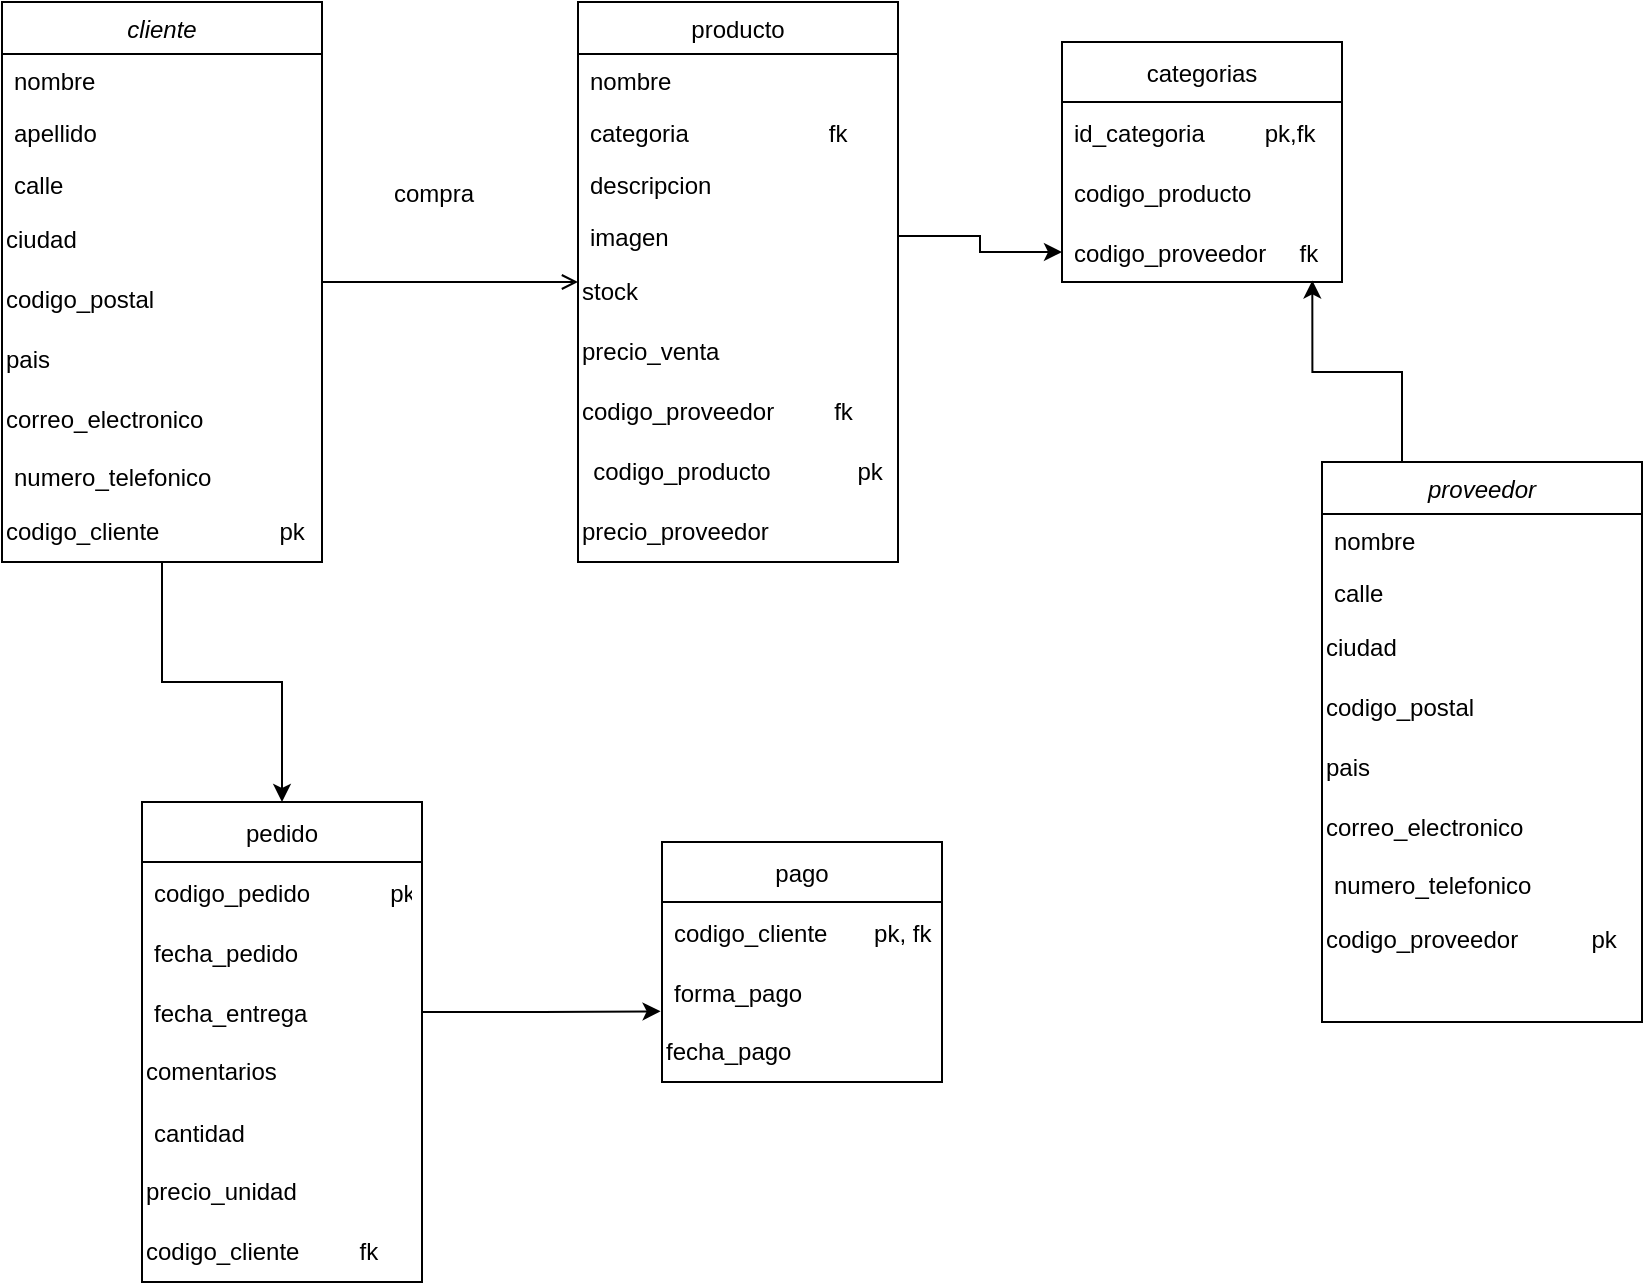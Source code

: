 <mxfile version="18.0.1" type="device"><diagram id="C5RBs43oDa-KdzZeNtuy" name="Page-1"><mxGraphModel dx="1102" dy="737" grid="1" gridSize="10" guides="1" tooltips="1" connect="1" arrows="1" fold="1" page="1" pageScale="1" pageWidth="827" pageHeight="1169" math="0" shadow="0"><root><mxCell id="WIyWlLk6GJQsqaUBKTNV-0"/><mxCell id="WIyWlLk6GJQsqaUBKTNV-1" parent="WIyWlLk6GJQsqaUBKTNV-0"/><mxCell id="zkfFHV4jXpPFQw0GAbJ--0" value="cliente" style="swimlane;fontStyle=2;align=center;verticalAlign=top;childLayout=stackLayout;horizontal=1;startSize=26;horizontalStack=0;resizeParent=1;resizeLast=0;collapsible=1;marginBottom=0;rounded=0;shadow=0;strokeWidth=1;" parent="WIyWlLk6GJQsqaUBKTNV-1" vertex="1"><mxGeometry x="220" y="120" width="160" height="280" as="geometry"><mxRectangle x="230" y="140" width="160" height="26" as="alternateBounds"/></mxGeometry></mxCell><mxCell id="zkfFHV4jXpPFQw0GAbJ--1" value="nombre" style="text;align=left;verticalAlign=top;spacingLeft=4;spacingRight=4;overflow=hidden;rotatable=0;points=[[0,0.5],[1,0.5]];portConstraint=eastwest;" parent="zkfFHV4jXpPFQw0GAbJ--0" vertex="1"><mxGeometry y="26" width="160" height="26" as="geometry"/></mxCell><mxCell id="zkfFHV4jXpPFQw0GAbJ--2" value="apellido" style="text;align=left;verticalAlign=top;spacingLeft=4;spacingRight=4;overflow=hidden;rotatable=0;points=[[0,0.5],[1,0.5]];portConstraint=eastwest;rounded=0;shadow=0;html=0;" parent="zkfFHV4jXpPFQw0GAbJ--0" vertex="1"><mxGeometry y="52" width="160" height="26" as="geometry"/></mxCell><mxCell id="zkfFHV4jXpPFQw0GAbJ--3" value="calle" style="text;align=left;verticalAlign=top;spacingLeft=4;spacingRight=4;overflow=hidden;rotatable=0;points=[[0,0.5],[1,0.5]];portConstraint=eastwest;rounded=0;shadow=0;html=0;" parent="zkfFHV4jXpPFQw0GAbJ--0" vertex="1"><mxGeometry y="78" width="160" height="26" as="geometry"/></mxCell><mxCell id="EDOZ4HSBO2djHbN4mBPE-4" value="ciudad" style="text;html=1;strokeColor=none;fillColor=none;align=left;verticalAlign=middle;whiteSpace=wrap;rounded=0;" parent="zkfFHV4jXpPFQw0GAbJ--0" vertex="1"><mxGeometry y="104" width="160" height="30" as="geometry"/></mxCell><mxCell id="EDOZ4HSBO2djHbN4mBPE-6" value="codigo_postal" style="text;html=1;strokeColor=none;fillColor=none;align=left;verticalAlign=middle;whiteSpace=wrap;rounded=0;" parent="zkfFHV4jXpPFQw0GAbJ--0" vertex="1"><mxGeometry y="134" width="160" height="30" as="geometry"/></mxCell><mxCell id="EDOZ4HSBO2djHbN4mBPE-5" value="pais" style="text;html=1;strokeColor=none;fillColor=none;align=left;verticalAlign=middle;whiteSpace=wrap;rounded=0;" parent="zkfFHV4jXpPFQw0GAbJ--0" vertex="1"><mxGeometry y="164" width="160" height="30" as="geometry"/></mxCell><mxCell id="EDOZ4HSBO2djHbN4mBPE-7" value="correo_electronico" style="text;html=1;strokeColor=none;fillColor=none;align=left;verticalAlign=middle;whiteSpace=wrap;rounded=0;" parent="zkfFHV4jXpPFQw0GAbJ--0" vertex="1"><mxGeometry y="194" width="160" height="30" as="geometry"/></mxCell><mxCell id="zkfFHV4jXpPFQw0GAbJ--5" value="numero_telefonico" style="text;align=left;verticalAlign=top;spacingLeft=4;spacingRight=4;overflow=hidden;rotatable=0;points=[[0,0.5],[1,0.5]];portConstraint=eastwest;" parent="zkfFHV4jXpPFQw0GAbJ--0" vertex="1"><mxGeometry y="224" width="160" height="26" as="geometry"/></mxCell><mxCell id="EDOZ4HSBO2djHbN4mBPE-17" value="codigo_cliente&amp;nbsp; &amp;nbsp; &amp;nbsp; &amp;nbsp; &amp;nbsp; &amp;nbsp; &amp;nbsp; &amp;nbsp; &amp;nbsp; pk" style="text;html=1;strokeColor=none;fillColor=none;align=left;verticalAlign=middle;whiteSpace=wrap;rounded=0;" parent="zkfFHV4jXpPFQw0GAbJ--0" vertex="1"><mxGeometry y="250" width="160" height="30" as="geometry"/></mxCell><mxCell id="zkfFHV4jXpPFQw0GAbJ--17" value="producto" style="swimlane;fontStyle=0;align=center;verticalAlign=top;childLayout=stackLayout;horizontal=1;startSize=26;horizontalStack=0;resizeParent=1;resizeLast=0;collapsible=1;marginBottom=0;rounded=0;shadow=0;strokeWidth=1;" parent="WIyWlLk6GJQsqaUBKTNV-1" vertex="1"><mxGeometry x="508" y="120" width="160" height="280" as="geometry"><mxRectangle x="550" y="140" width="160" height="26" as="alternateBounds"/></mxGeometry></mxCell><mxCell id="zkfFHV4jXpPFQw0GAbJ--18" value="nombre" style="text;align=left;verticalAlign=top;spacingLeft=4;spacingRight=4;overflow=hidden;rotatable=0;points=[[0,0.5],[1,0.5]];portConstraint=eastwest;" parent="zkfFHV4jXpPFQw0GAbJ--17" vertex="1"><mxGeometry y="26" width="160" height="26" as="geometry"/></mxCell><mxCell id="EDOZ4HSBO2djHbN4mBPE-0" value="categoria                     fk" style="text;align=left;verticalAlign=top;spacingLeft=4;spacingRight=4;overflow=hidden;rotatable=0;points=[[0,0.5],[1,0.5]];portConstraint=eastwest;rounded=0;shadow=0;html=0;" parent="zkfFHV4jXpPFQw0GAbJ--17" vertex="1"><mxGeometry y="52" width="160" height="26" as="geometry"/></mxCell><mxCell id="zkfFHV4jXpPFQw0GAbJ--19" value="descripcion" style="text;align=left;verticalAlign=top;spacingLeft=4;spacingRight=4;overflow=hidden;rotatable=0;points=[[0,0.5],[1,0.5]];portConstraint=eastwest;rounded=0;shadow=0;html=0;" parent="zkfFHV4jXpPFQw0GAbJ--17" vertex="1"><mxGeometry y="78" width="160" height="26" as="geometry"/></mxCell><mxCell id="zkfFHV4jXpPFQw0GAbJ--20" value="imagen" style="text;align=left;verticalAlign=top;spacingLeft=4;spacingRight=4;overflow=hidden;rotatable=0;points=[[0,0.5],[1,0.5]];portConstraint=eastwest;rounded=0;shadow=0;html=0;" parent="zkfFHV4jXpPFQw0GAbJ--17" vertex="1"><mxGeometry y="104" width="160" height="26" as="geometry"/></mxCell><mxCell id="EDOZ4HSBO2djHbN4mBPE-8" value="stock" style="text;html=1;strokeColor=none;fillColor=none;align=left;verticalAlign=middle;whiteSpace=wrap;rounded=0;" parent="zkfFHV4jXpPFQw0GAbJ--17" vertex="1"><mxGeometry y="130" width="160" height="30" as="geometry"/></mxCell><mxCell id="EDOZ4HSBO2djHbN4mBPE-11" style="edgeStyle=orthogonalEdgeStyle;rounded=0;orthogonalLoop=1;jettySize=auto;html=1;exitX=0.5;exitY=1;exitDx=0;exitDy=0;" parent="zkfFHV4jXpPFQw0GAbJ--17" source="EDOZ4HSBO2djHbN4mBPE-9" target="EDOZ4HSBO2djHbN4mBPE-9" edge="1"><mxGeometry relative="1" as="geometry"/></mxCell><mxCell id="EDOZ4HSBO2djHbN4mBPE-9" value="precio_venta" style="text;html=1;strokeColor=none;fillColor=none;align=left;verticalAlign=middle;whiteSpace=wrap;rounded=0;" parent="zkfFHV4jXpPFQw0GAbJ--17" vertex="1"><mxGeometry y="160" width="160" height="30" as="geometry"/></mxCell><mxCell id="EDOZ4HSBO2djHbN4mBPE-10" value="codigo_proveedor&amp;nbsp; &amp;nbsp; &amp;nbsp; &amp;nbsp; &amp;nbsp;fk" style="text;html=1;strokeColor=none;fillColor=none;align=left;verticalAlign=middle;whiteSpace=wrap;rounded=0;" parent="zkfFHV4jXpPFQw0GAbJ--17" vertex="1"><mxGeometry y="190" width="160" height="30" as="geometry"/></mxCell><mxCell id="EDOZ4HSBO2djHbN4mBPE-18" value="codigo_producto&amp;nbsp; &amp;nbsp; &amp;nbsp; &amp;nbsp; &amp;nbsp; &amp;nbsp; &amp;nbsp;pk" style="text;html=1;strokeColor=none;fillColor=none;align=center;verticalAlign=middle;whiteSpace=wrap;rounded=0;" parent="zkfFHV4jXpPFQw0GAbJ--17" vertex="1"><mxGeometry y="220" width="160" height="30" as="geometry"/></mxCell><mxCell id="EDOZ4HSBO2djHbN4mBPE-37" value="precio_proveedor" style="text;html=1;strokeColor=none;fillColor=none;align=left;verticalAlign=middle;whiteSpace=wrap;rounded=0;" parent="zkfFHV4jXpPFQw0GAbJ--17" vertex="1"><mxGeometry y="250" width="160" height="30" as="geometry"/></mxCell><mxCell id="zkfFHV4jXpPFQw0GAbJ--26" value="" style="endArrow=open;shadow=0;strokeWidth=1;rounded=0;endFill=1;edgeStyle=elbowEdgeStyle;elbow=vertical;" parent="WIyWlLk6GJQsqaUBKTNV-1" source="zkfFHV4jXpPFQw0GAbJ--0" target="zkfFHV4jXpPFQw0GAbJ--17" edge="1"><mxGeometry x="0.5" y="41" relative="1" as="geometry"><mxPoint x="380" y="192" as="sourcePoint"/><mxPoint x="540" y="192" as="targetPoint"/><mxPoint x="-40" y="32" as="offset"/></mxGeometry></mxCell><mxCell id="EDOZ4HSBO2djHbN4mBPE-3" value="compra" style="text;strokeColor=none;fillColor=none;align=left;verticalAlign=middle;spacingLeft=4;spacingRight=4;overflow=hidden;points=[[0,0.5],[1,0.5]];portConstraint=eastwest;rotatable=0;" parent="WIyWlLk6GJQsqaUBKTNV-1" vertex="1"><mxGeometry x="410" y="200" width="80" height="30" as="geometry"/></mxCell><mxCell id="EDOZ4HSBO2djHbN4mBPE-62" style="edgeStyle=orthogonalEdgeStyle;rounded=0;orthogonalLoop=1;jettySize=auto;html=1;exitX=0.25;exitY=0;exitDx=0;exitDy=0;entryX=0.894;entryY=0.974;entryDx=0;entryDy=0;entryPerimeter=0;" parent="WIyWlLk6GJQsqaUBKTNV-1" source="EDOZ4HSBO2djHbN4mBPE-19" target="EDOZ4HSBO2djHbN4mBPE-60" edge="1"><mxGeometry relative="1" as="geometry"/></mxCell><mxCell id="EDOZ4HSBO2djHbN4mBPE-19" value="proveedor" style="swimlane;fontStyle=2;align=center;verticalAlign=top;childLayout=stackLayout;horizontal=1;startSize=26;horizontalStack=0;resizeParent=1;resizeLast=0;collapsible=1;marginBottom=0;rounded=0;shadow=0;strokeWidth=1;" parent="WIyWlLk6GJQsqaUBKTNV-1" vertex="1"><mxGeometry x="880" y="350" width="160" height="280" as="geometry"><mxRectangle x="230" y="140" width="160" height="26" as="alternateBounds"/></mxGeometry></mxCell><mxCell id="EDOZ4HSBO2djHbN4mBPE-20" value="nombre" style="text;align=left;verticalAlign=top;spacingLeft=4;spacingRight=4;overflow=hidden;rotatable=0;points=[[0,0.5],[1,0.5]];portConstraint=eastwest;" parent="EDOZ4HSBO2djHbN4mBPE-19" vertex="1"><mxGeometry y="26" width="160" height="26" as="geometry"/></mxCell><mxCell id="EDOZ4HSBO2djHbN4mBPE-22" value="calle" style="text;align=left;verticalAlign=top;spacingLeft=4;spacingRight=4;overflow=hidden;rotatable=0;points=[[0,0.5],[1,0.5]];portConstraint=eastwest;rounded=0;shadow=0;html=0;" parent="EDOZ4HSBO2djHbN4mBPE-19" vertex="1"><mxGeometry y="52" width="160" height="26" as="geometry"/></mxCell><mxCell id="EDOZ4HSBO2djHbN4mBPE-23" value="ciudad" style="text;html=1;strokeColor=none;fillColor=none;align=left;verticalAlign=middle;whiteSpace=wrap;rounded=0;" parent="EDOZ4HSBO2djHbN4mBPE-19" vertex="1"><mxGeometry y="78" width="160" height="30" as="geometry"/></mxCell><mxCell id="EDOZ4HSBO2djHbN4mBPE-24" value="codigo_postal" style="text;html=1;strokeColor=none;fillColor=none;align=left;verticalAlign=middle;whiteSpace=wrap;rounded=0;" parent="EDOZ4HSBO2djHbN4mBPE-19" vertex="1"><mxGeometry y="108" width="160" height="30" as="geometry"/></mxCell><mxCell id="EDOZ4HSBO2djHbN4mBPE-25" value="pais" style="text;html=1;strokeColor=none;fillColor=none;align=left;verticalAlign=middle;whiteSpace=wrap;rounded=0;" parent="EDOZ4HSBO2djHbN4mBPE-19" vertex="1"><mxGeometry y="138" width="160" height="30" as="geometry"/></mxCell><mxCell id="EDOZ4HSBO2djHbN4mBPE-26" value="correo_electronico" style="text;html=1;strokeColor=none;fillColor=none;align=left;verticalAlign=middle;whiteSpace=wrap;rounded=0;" parent="EDOZ4HSBO2djHbN4mBPE-19" vertex="1"><mxGeometry y="168" width="160" height="30" as="geometry"/></mxCell><mxCell id="EDOZ4HSBO2djHbN4mBPE-27" value="numero_telefonico" style="text;align=left;verticalAlign=top;spacingLeft=4;spacingRight=4;overflow=hidden;rotatable=0;points=[[0,0.5],[1,0.5]];portConstraint=eastwest;" parent="EDOZ4HSBO2djHbN4mBPE-19" vertex="1"><mxGeometry y="198" width="160" height="26" as="geometry"/></mxCell><mxCell id="EDOZ4HSBO2djHbN4mBPE-28" value="codigo_proveedor&amp;nbsp; &amp;nbsp; &amp;nbsp; &amp;nbsp; &amp;nbsp; &amp;nbsp;pk" style="text;html=1;strokeColor=none;fillColor=none;align=left;verticalAlign=middle;whiteSpace=wrap;rounded=0;" parent="EDOZ4HSBO2djHbN4mBPE-19" vertex="1"><mxGeometry y="224" width="160" height="30" as="geometry"/></mxCell><mxCell id="EDOZ4HSBO2djHbN4mBPE-31" value="pedido" style="swimlane;fontStyle=0;childLayout=stackLayout;horizontal=1;startSize=30;horizontalStack=0;resizeParent=1;resizeParentMax=0;resizeLast=0;collapsible=1;marginBottom=0;" parent="WIyWlLk6GJQsqaUBKTNV-1" vertex="1"><mxGeometry x="290" y="520" width="140" height="240" as="geometry"/></mxCell><mxCell id="EDOZ4HSBO2djHbN4mBPE-32" value="codigo_pedido            pk" style="text;strokeColor=none;fillColor=none;align=left;verticalAlign=middle;spacingLeft=4;spacingRight=4;overflow=hidden;points=[[0,0.5],[1,0.5]];portConstraint=eastwest;rotatable=0;" parent="EDOZ4HSBO2djHbN4mBPE-31" vertex="1"><mxGeometry y="30" width="140" height="30" as="geometry"/></mxCell><mxCell id="EDOZ4HSBO2djHbN4mBPE-33" value="fecha_pedido" style="text;strokeColor=none;fillColor=none;align=left;verticalAlign=middle;spacingLeft=4;spacingRight=4;overflow=hidden;points=[[0,0.5],[1,0.5]];portConstraint=eastwest;rotatable=0;" parent="EDOZ4HSBO2djHbN4mBPE-31" vertex="1"><mxGeometry y="60" width="140" height="30" as="geometry"/></mxCell><mxCell id="EDOZ4HSBO2djHbN4mBPE-34" value="fecha_entrega" style="text;strokeColor=none;fillColor=none;align=left;verticalAlign=middle;spacingLeft=4;spacingRight=4;overflow=hidden;points=[[0,0.5],[1,0.5]];portConstraint=eastwest;rotatable=0;" parent="EDOZ4HSBO2djHbN4mBPE-31" vertex="1"><mxGeometry y="90" width="140" height="30" as="geometry"/></mxCell><mxCell id="EDOZ4HSBO2djHbN4mBPE-35" value="comentarios" style="text;html=1;strokeColor=none;fillColor=none;align=left;verticalAlign=middle;whiteSpace=wrap;rounded=0;" parent="EDOZ4HSBO2djHbN4mBPE-31" vertex="1"><mxGeometry y="120" width="140" height="30" as="geometry"/></mxCell><mxCell id="EDOZ4HSBO2djHbN4mBPE-45" value="cantidad" style="text;strokeColor=none;fillColor=none;align=left;verticalAlign=middle;spacingLeft=4;spacingRight=4;overflow=hidden;points=[[0,0.5],[1,0.5]];portConstraint=eastwest;rotatable=0;" parent="EDOZ4HSBO2djHbN4mBPE-31" vertex="1"><mxGeometry y="150" width="140" height="30" as="geometry"/></mxCell><mxCell id="EDOZ4HSBO2djHbN4mBPE-46" value="precio_unidad" style="text;html=1;strokeColor=none;fillColor=none;align=left;verticalAlign=middle;whiteSpace=wrap;rounded=0;" parent="EDOZ4HSBO2djHbN4mBPE-31" vertex="1"><mxGeometry y="180" width="140" height="30" as="geometry"/></mxCell><mxCell id="EDOZ4HSBO2djHbN4mBPE-36" value="codigo_cliente&amp;nbsp; &amp;nbsp; &amp;nbsp; &amp;nbsp; &amp;nbsp;fk" style="text;html=1;strokeColor=none;fillColor=none;align=left;verticalAlign=middle;whiteSpace=wrap;rounded=0;" parent="EDOZ4HSBO2djHbN4mBPE-31" vertex="1"><mxGeometry y="210" width="140" height="30" as="geometry"/></mxCell><mxCell id="EDOZ4HSBO2djHbN4mBPE-39" style="edgeStyle=orthogonalEdgeStyle;rounded=0;orthogonalLoop=1;jettySize=auto;html=1;exitX=0.5;exitY=1;exitDx=0;exitDy=0;entryX=0.5;entryY=0;entryDx=0;entryDy=0;" parent="WIyWlLk6GJQsqaUBKTNV-1" source="EDOZ4HSBO2djHbN4mBPE-17" target="EDOZ4HSBO2djHbN4mBPE-31" edge="1"><mxGeometry relative="1" as="geometry"/></mxCell><mxCell id="EDOZ4HSBO2djHbN4mBPE-47" value="pago" style="swimlane;fontStyle=0;childLayout=stackLayout;horizontal=1;startSize=30;horizontalStack=0;resizeParent=1;resizeParentMax=0;resizeLast=0;collapsible=1;marginBottom=0;" parent="WIyWlLk6GJQsqaUBKTNV-1" vertex="1"><mxGeometry x="550" y="540" width="140" height="120" as="geometry"/></mxCell><mxCell id="EDOZ4HSBO2djHbN4mBPE-48" value="codigo_cliente       pk, fk" style="text;strokeColor=none;fillColor=none;align=left;verticalAlign=middle;spacingLeft=4;spacingRight=4;overflow=hidden;points=[[0,0.5],[1,0.5]];portConstraint=eastwest;rotatable=0;" parent="EDOZ4HSBO2djHbN4mBPE-47" vertex="1"><mxGeometry y="30" width="140" height="30" as="geometry"/></mxCell><mxCell id="EDOZ4HSBO2djHbN4mBPE-49" value="forma_pago" style="text;strokeColor=none;fillColor=none;align=left;verticalAlign=middle;spacingLeft=4;spacingRight=4;overflow=hidden;points=[[0,0.5],[1,0.5]];portConstraint=eastwest;rotatable=0;" parent="EDOZ4HSBO2djHbN4mBPE-47" vertex="1"><mxGeometry y="60" width="140" height="30" as="geometry"/></mxCell><mxCell id="EDOZ4HSBO2djHbN4mBPE-52" value="fecha_pago" style="text;html=1;strokeColor=none;fillColor=none;align=left;verticalAlign=middle;whiteSpace=wrap;rounded=0;" parent="EDOZ4HSBO2djHbN4mBPE-47" vertex="1"><mxGeometry y="90" width="140" height="30" as="geometry"/></mxCell><mxCell id="EDOZ4HSBO2djHbN4mBPE-57" value="categorias" style="swimlane;fontStyle=0;childLayout=stackLayout;horizontal=1;startSize=30;horizontalStack=0;resizeParent=1;resizeParentMax=0;resizeLast=0;collapsible=1;marginBottom=0;" parent="WIyWlLk6GJQsqaUBKTNV-1" vertex="1"><mxGeometry x="750" y="140" width="140" height="120" as="geometry"/></mxCell><mxCell id="EDOZ4HSBO2djHbN4mBPE-58" value="id_categoria         pk,fk" style="text;strokeColor=none;fillColor=none;align=left;verticalAlign=middle;spacingLeft=4;spacingRight=4;overflow=hidden;points=[[0,0.5],[1,0.5]];portConstraint=eastwest;rotatable=0;" parent="EDOZ4HSBO2djHbN4mBPE-57" vertex="1"><mxGeometry y="30" width="140" height="30" as="geometry"/></mxCell><mxCell id="EDOZ4HSBO2djHbN4mBPE-59" value="codigo_producto" style="text;strokeColor=none;fillColor=none;align=left;verticalAlign=middle;spacingLeft=4;spacingRight=4;overflow=hidden;points=[[0,0.5],[1,0.5]];portConstraint=eastwest;rotatable=0;" parent="EDOZ4HSBO2djHbN4mBPE-57" vertex="1"><mxGeometry y="60" width="140" height="30" as="geometry"/></mxCell><mxCell id="EDOZ4HSBO2djHbN4mBPE-60" value="codigo_proveedor     fk" style="text;strokeColor=none;fillColor=none;align=left;verticalAlign=middle;spacingLeft=4;spacingRight=4;overflow=hidden;points=[[0,0.5],[1,0.5]];portConstraint=eastwest;rotatable=0;" parent="EDOZ4HSBO2djHbN4mBPE-57" vertex="1"><mxGeometry y="90" width="140" height="30" as="geometry"/></mxCell><mxCell id="EDOZ4HSBO2djHbN4mBPE-61" style="edgeStyle=orthogonalEdgeStyle;rounded=0;orthogonalLoop=1;jettySize=auto;html=1;exitX=1;exitY=0.5;exitDx=0;exitDy=0;entryX=0;entryY=0.5;entryDx=0;entryDy=0;" parent="WIyWlLk6GJQsqaUBKTNV-1" source="zkfFHV4jXpPFQw0GAbJ--20" target="EDOZ4HSBO2djHbN4mBPE-60" edge="1"><mxGeometry relative="1" as="geometry"/></mxCell><mxCell id="IJgnY7bDMNuHkWM6Q_EM-2" style="edgeStyle=orthogonalEdgeStyle;rounded=0;orthogonalLoop=1;jettySize=auto;html=1;exitX=1;exitY=0.5;exitDx=0;exitDy=0;entryX=-0.005;entryY=0.822;entryDx=0;entryDy=0;entryPerimeter=0;" edge="1" parent="WIyWlLk6GJQsqaUBKTNV-1" source="EDOZ4HSBO2djHbN4mBPE-34" target="EDOZ4HSBO2djHbN4mBPE-49"><mxGeometry relative="1" as="geometry"/></mxCell></root></mxGraphModel></diagram></mxfile>